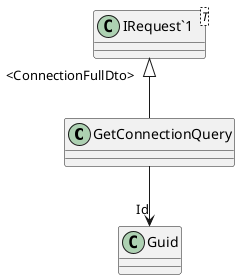 @startuml
class GetConnectionQuery {
}
class "IRequest`1"<T> {
}
"IRequest`1" "<ConnectionFullDto>" <|-- GetConnectionQuery
GetConnectionQuery --> "Id" Guid
@enduml
